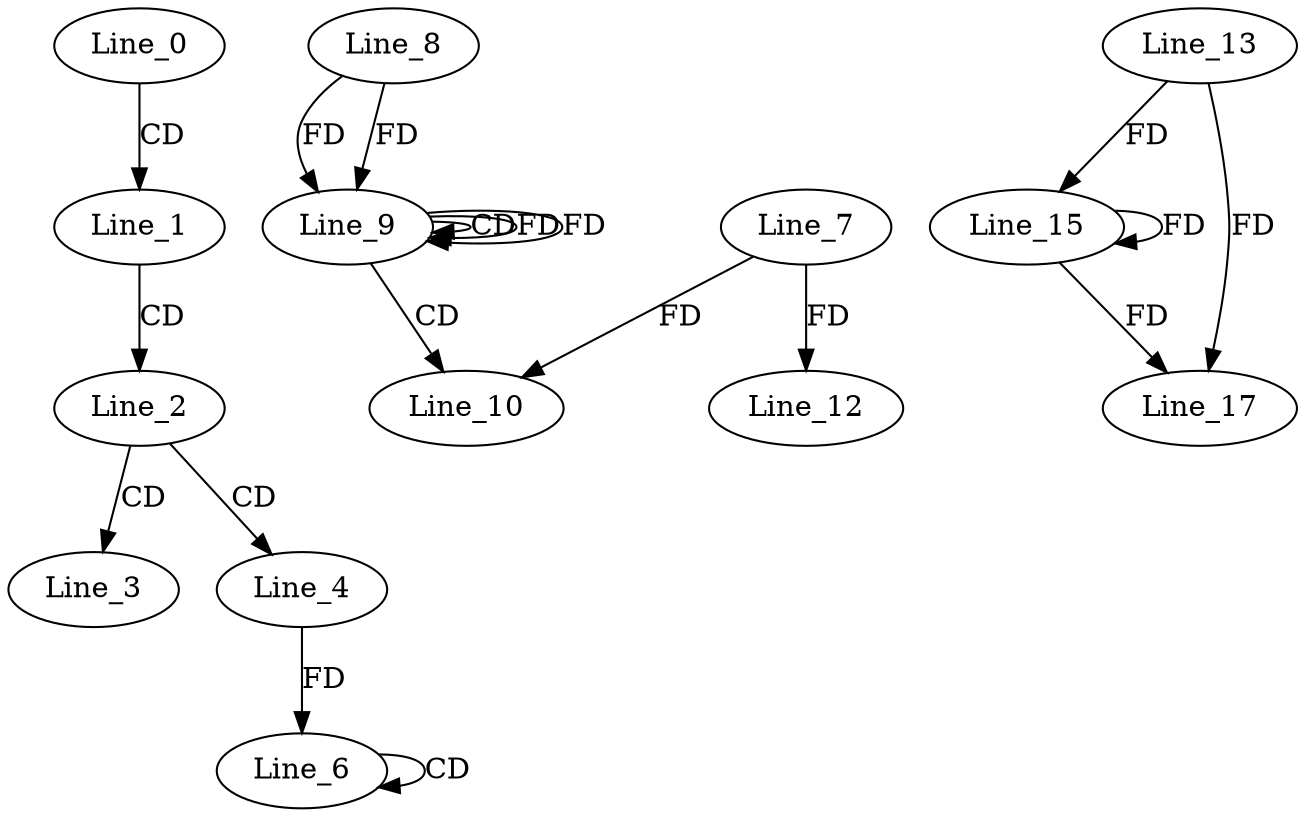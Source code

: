 digraph G {
  Line_0;
  Line_1;
  Line_2;
  Line_3;
  Line_4;
  Line_6;
  Line_6;
  Line_6;
  Line_8;
  Line_9;
  Line_9;
  Line_9;
  Line_10;
  Line_7;
  Line_12;
  Line_13;
  Line_15;
  Line_17;
  Line_17;
  Line_0 -> Line_1 [ label="CD" ];
  Line_1 -> Line_2 [ label="CD" ];
  Line_2 -> Line_3 [ label="CD" ];
  Line_2 -> Line_4 [ label="CD" ];
  Line_6 -> Line_6 [ label="CD" ];
  Line_4 -> Line_6 [ label="FD" ];
  Line_8 -> Line_9 [ label="FD" ];
  Line_9 -> Line_9 [ label="CD" ];
  Line_9 -> Line_9 [ label="FD" ];
  Line_8 -> Line_9 [ label="FD" ];
  Line_9 -> Line_10 [ label="CD" ];
  Line_7 -> Line_10 [ label="FD" ];
  Line_7 -> Line_12 [ label="FD" ];
  Line_13 -> Line_15 [ label="FD" ];
  Line_15 -> Line_15 [ label="FD" ];
  Line_13 -> Line_17 [ label="FD" ];
  Line_15 -> Line_17 [ label="FD" ];
  Line_9 -> Line_9 [ label="FD" ];
}
